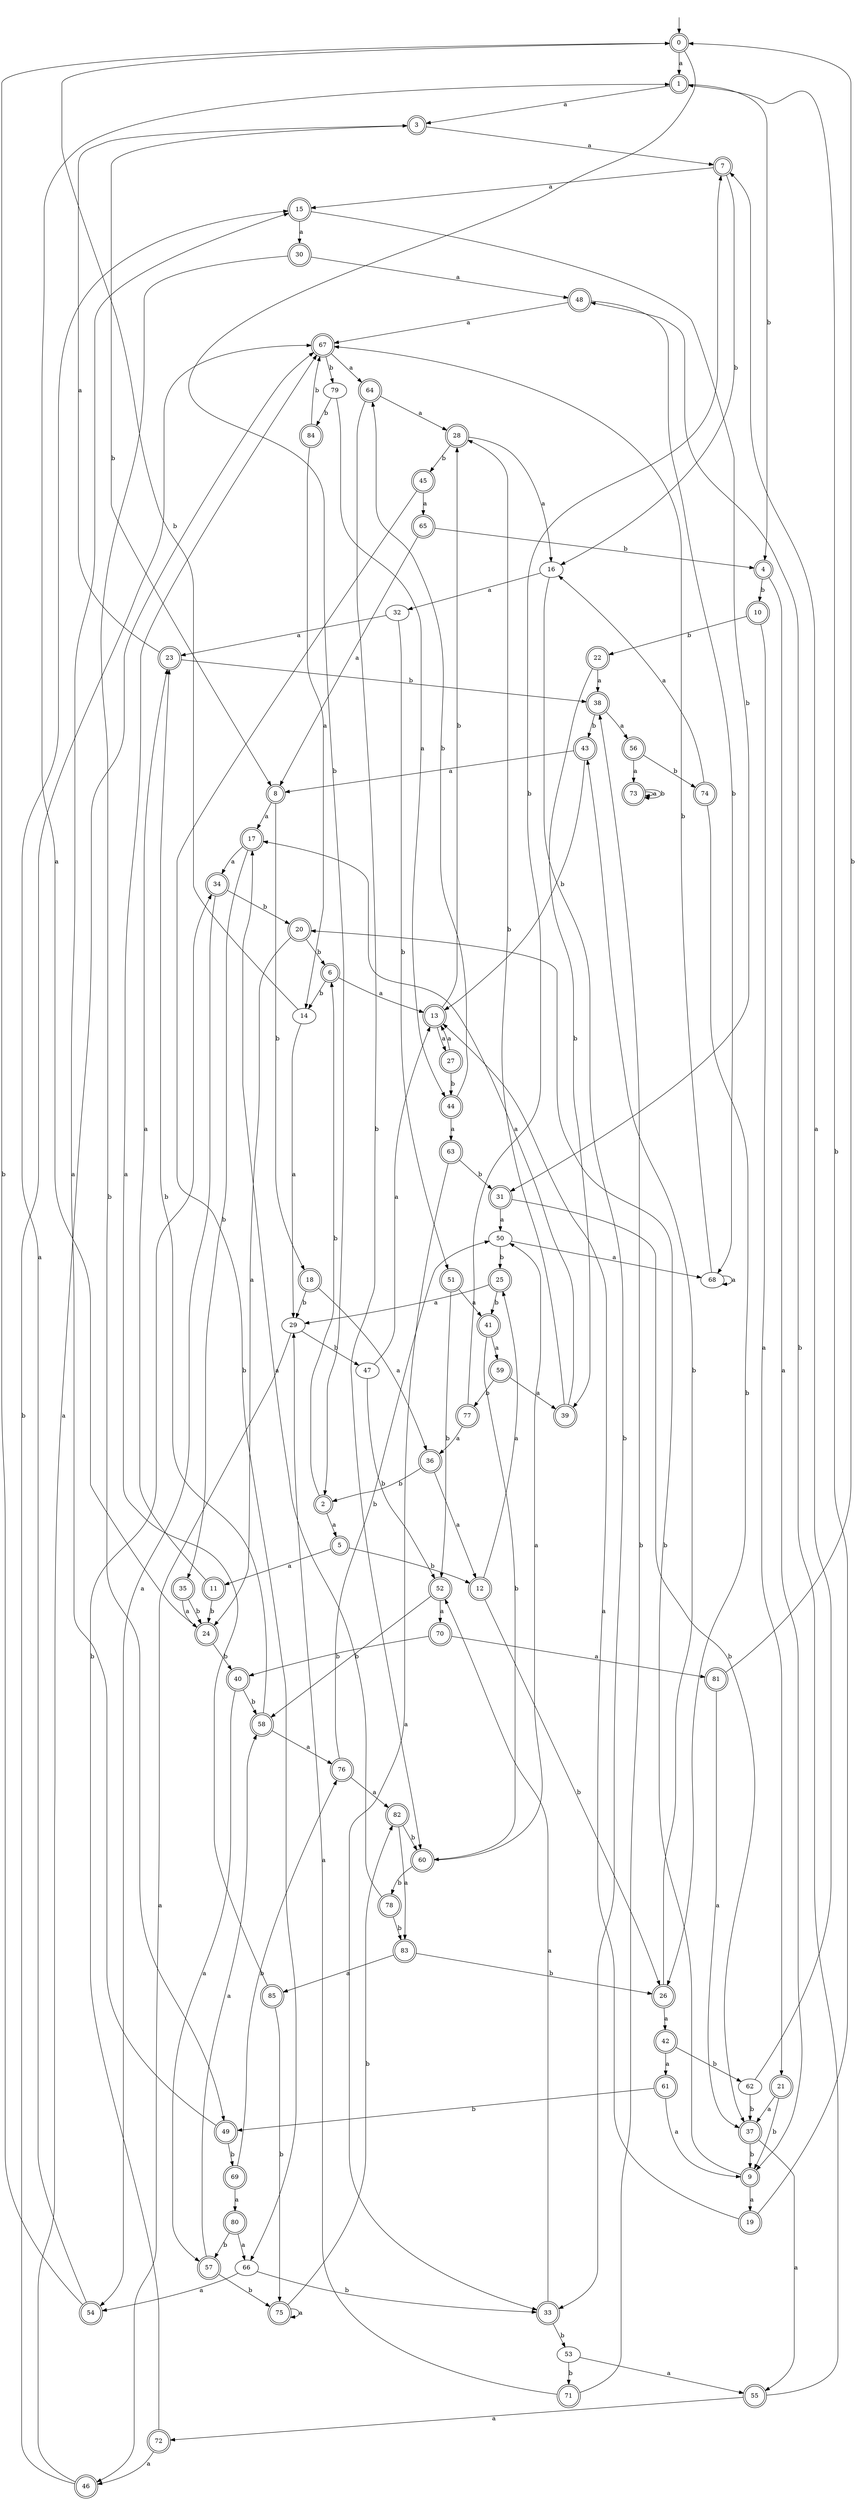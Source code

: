 digraph RandomDFA {
  __start0 [label="", shape=none];
  __start0 -> 0 [label=""];
  0 [shape=circle] [shape=doublecircle]
  0 -> 1 [label="a"]
  0 -> 2 [label="b"]
  1 [shape=doublecircle]
  1 -> 3 [label="a"]
  1 -> 4 [label="b"]
  2 [shape=doublecircle]
  2 -> 5 [label="a"]
  2 -> 6 [label="b"]
  3 [shape=doublecircle]
  3 -> 7 [label="a"]
  3 -> 8 [label="b"]
  4 [shape=doublecircle]
  4 -> 9 [label="a"]
  4 -> 10 [label="b"]
  5 [shape=doublecircle]
  5 -> 11 [label="a"]
  5 -> 12 [label="b"]
  6 [shape=doublecircle]
  6 -> 13 [label="a"]
  6 -> 14 [label="b"]
  7 [shape=doublecircle]
  7 -> 15 [label="a"]
  7 -> 16 [label="b"]
  8 [shape=doublecircle]
  8 -> 17 [label="a"]
  8 -> 18 [label="b"]
  9 [shape=doublecircle]
  9 -> 19 [label="a"]
  9 -> 20 [label="b"]
  10 [shape=doublecircle]
  10 -> 21 [label="a"]
  10 -> 22 [label="b"]
  11 [shape=doublecircle]
  11 -> 23 [label="a"]
  11 -> 24 [label="b"]
  12 [shape=doublecircle]
  12 -> 25 [label="a"]
  12 -> 26 [label="b"]
  13 [shape=doublecircle]
  13 -> 27 [label="a"]
  13 -> 28 [label="b"]
  14
  14 -> 29 [label="a"]
  14 -> 0 [label="b"]
  15 [shape=doublecircle]
  15 -> 30 [label="a"]
  15 -> 31 [label="b"]
  16
  16 -> 32 [label="a"]
  16 -> 33 [label="b"]
  17 [shape=doublecircle]
  17 -> 34 [label="a"]
  17 -> 35 [label="b"]
  18 [shape=doublecircle]
  18 -> 36 [label="a"]
  18 -> 29 [label="b"]
  19 [shape=doublecircle]
  19 -> 13 [label="a"]
  19 -> 1 [label="b"]
  20 [shape=doublecircle]
  20 -> 24 [label="a"]
  20 -> 6 [label="b"]
  21 [shape=doublecircle]
  21 -> 37 [label="a"]
  21 -> 9 [label="b"]
  22 [shape=doublecircle]
  22 -> 38 [label="a"]
  22 -> 39 [label="b"]
  23 [shape=doublecircle]
  23 -> 3 [label="a"]
  23 -> 38 [label="b"]
  24 [shape=doublecircle]
  24 -> 1 [label="a"]
  24 -> 40 [label="b"]
  25 [shape=doublecircle]
  25 -> 29 [label="a"]
  25 -> 41 [label="b"]
  26 [shape=doublecircle]
  26 -> 42 [label="a"]
  26 -> 43 [label="b"]
  27 [shape=doublecircle]
  27 -> 13 [label="a"]
  27 -> 44 [label="b"]
  28 [shape=doublecircle]
  28 -> 16 [label="a"]
  28 -> 45 [label="b"]
  29
  29 -> 46 [label="a"]
  29 -> 47 [label="b"]
  30 [shape=doublecircle]
  30 -> 48 [label="a"]
  30 -> 49 [label="b"]
  31 [shape=doublecircle]
  31 -> 50 [label="a"]
  31 -> 37 [label="b"]
  32
  32 -> 23 [label="a"]
  32 -> 51 [label="b"]
  33 [shape=doublecircle]
  33 -> 52 [label="a"]
  33 -> 53 [label="b"]
  34 [shape=doublecircle]
  34 -> 54 [label="a"]
  34 -> 20 [label="b"]
  35 [shape=doublecircle]
  35 -> 24 [label="a"]
  35 -> 24 [label="b"]
  36 [shape=doublecircle]
  36 -> 12 [label="a"]
  36 -> 2 [label="b"]
  37 [shape=doublecircle]
  37 -> 55 [label="a"]
  37 -> 9 [label="b"]
  38 [shape=doublecircle]
  38 -> 56 [label="a"]
  38 -> 43 [label="b"]
  39 [shape=doublecircle]
  39 -> 17 [label="a"]
  39 -> 28 [label="b"]
  40 [shape=doublecircle]
  40 -> 57 [label="a"]
  40 -> 58 [label="b"]
  41 [shape=doublecircle]
  41 -> 59 [label="a"]
  41 -> 60 [label="b"]
  42 [shape=doublecircle]
  42 -> 61 [label="a"]
  42 -> 62 [label="b"]
  43 [shape=doublecircle]
  43 -> 8 [label="a"]
  43 -> 13 [label="b"]
  44 [shape=doublecircle]
  44 -> 63 [label="a"]
  44 -> 64 [label="b"]
  45 [shape=doublecircle]
  45 -> 65 [label="a"]
  45 -> 66 [label="b"]
  46 [shape=doublecircle]
  46 -> 67 [label="a"]
  46 -> 67 [label="b"]
  47
  47 -> 13 [label="a"]
  47 -> 52 [label="b"]
  48 [shape=doublecircle]
  48 -> 67 [label="a"]
  48 -> 68 [label="b"]
  49 [shape=doublecircle]
  49 -> 15 [label="a"]
  49 -> 69 [label="b"]
  50
  50 -> 68 [label="a"]
  50 -> 25 [label="b"]
  51 [shape=doublecircle]
  51 -> 41 [label="a"]
  51 -> 52 [label="b"]
  52 [shape=doublecircle]
  52 -> 70 [label="a"]
  52 -> 58 [label="b"]
  53
  53 -> 55 [label="a"]
  53 -> 71 [label="b"]
  54 [shape=doublecircle]
  54 -> 15 [label="a"]
  54 -> 0 [label="b"]
  55 [shape=doublecircle]
  55 -> 72 [label="a"]
  55 -> 48 [label="b"]
  56 [shape=doublecircle]
  56 -> 73 [label="a"]
  56 -> 74 [label="b"]
  57 [shape=doublecircle]
  57 -> 58 [label="a"]
  57 -> 75 [label="b"]
  58 [shape=doublecircle]
  58 -> 76 [label="a"]
  58 -> 23 [label="b"]
  59 [shape=doublecircle]
  59 -> 39 [label="a"]
  59 -> 77 [label="b"]
  60 [shape=doublecircle]
  60 -> 50 [label="a"]
  60 -> 78 [label="b"]
  61 [shape=doublecircle]
  61 -> 9 [label="a"]
  61 -> 49 [label="b"]
  62
  62 -> 7 [label="a"]
  62 -> 37 [label="b"]
  63 [shape=doublecircle]
  63 -> 33 [label="a"]
  63 -> 31 [label="b"]
  64 [shape=doublecircle]
  64 -> 28 [label="a"]
  64 -> 60 [label="b"]
  65 [shape=doublecircle]
  65 -> 8 [label="a"]
  65 -> 4 [label="b"]
  66
  66 -> 54 [label="a"]
  66 -> 33 [label="b"]
  67 [shape=doublecircle]
  67 -> 64 [label="a"]
  67 -> 79 [label="b"]
  68
  68 -> 68 [label="a"]
  68 -> 67 [label="b"]
  69 [shape=doublecircle]
  69 -> 80 [label="a"]
  69 -> 76 [label="b"]
  70 [shape=doublecircle]
  70 -> 81 [label="a"]
  70 -> 40 [label="b"]
  71 [shape=doublecircle]
  71 -> 29 [label="a"]
  71 -> 38 [label="b"]
  72 [shape=doublecircle]
  72 -> 46 [label="a"]
  72 -> 34 [label="b"]
  73 [shape=doublecircle]
  73 -> 73 [label="a"]
  73 -> 73 [label="b"]
  74 [shape=doublecircle]
  74 -> 16 [label="a"]
  74 -> 26 [label="b"]
  75 [shape=doublecircle]
  75 -> 75 [label="a"]
  75 -> 82 [label="b"]
  76 [shape=doublecircle]
  76 -> 82 [label="a"]
  76 -> 50 [label="b"]
  77 [shape=doublecircle]
  77 -> 36 [label="a"]
  77 -> 7 [label="b"]
  78 [shape=doublecircle]
  78 -> 17 [label="a"]
  78 -> 83 [label="b"]
  79
  79 -> 44 [label="a"]
  79 -> 84 [label="b"]
  80 [shape=doublecircle]
  80 -> 66 [label="a"]
  80 -> 57 [label="b"]
  81 [shape=doublecircle]
  81 -> 37 [label="a"]
  81 -> 0 [label="b"]
  82 [shape=doublecircle]
  82 -> 83 [label="a"]
  82 -> 60 [label="b"]
  83 [shape=doublecircle]
  83 -> 85 [label="a"]
  83 -> 26 [label="b"]
  84 [shape=doublecircle]
  84 -> 14 [label="a"]
  84 -> 67 [label="b"]
  85 [shape=doublecircle]
  85 -> 67 [label="a"]
  85 -> 75 [label="b"]
}
